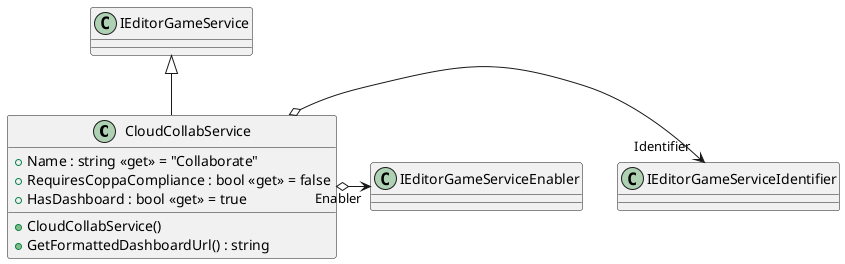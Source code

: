 @startuml
class CloudCollabService {
    + CloudCollabService()
    + Name : string <<get>> = "Collaborate"
    + RequiresCoppaCompliance : bool <<get>> = false
    + HasDashboard : bool <<get>> = true
    + GetFormattedDashboardUrl() : string
}
IEditorGameService <|-- CloudCollabService
CloudCollabService o-> "Identifier" IEditorGameServiceIdentifier
CloudCollabService o-> "Enabler" IEditorGameServiceEnabler
@enduml
